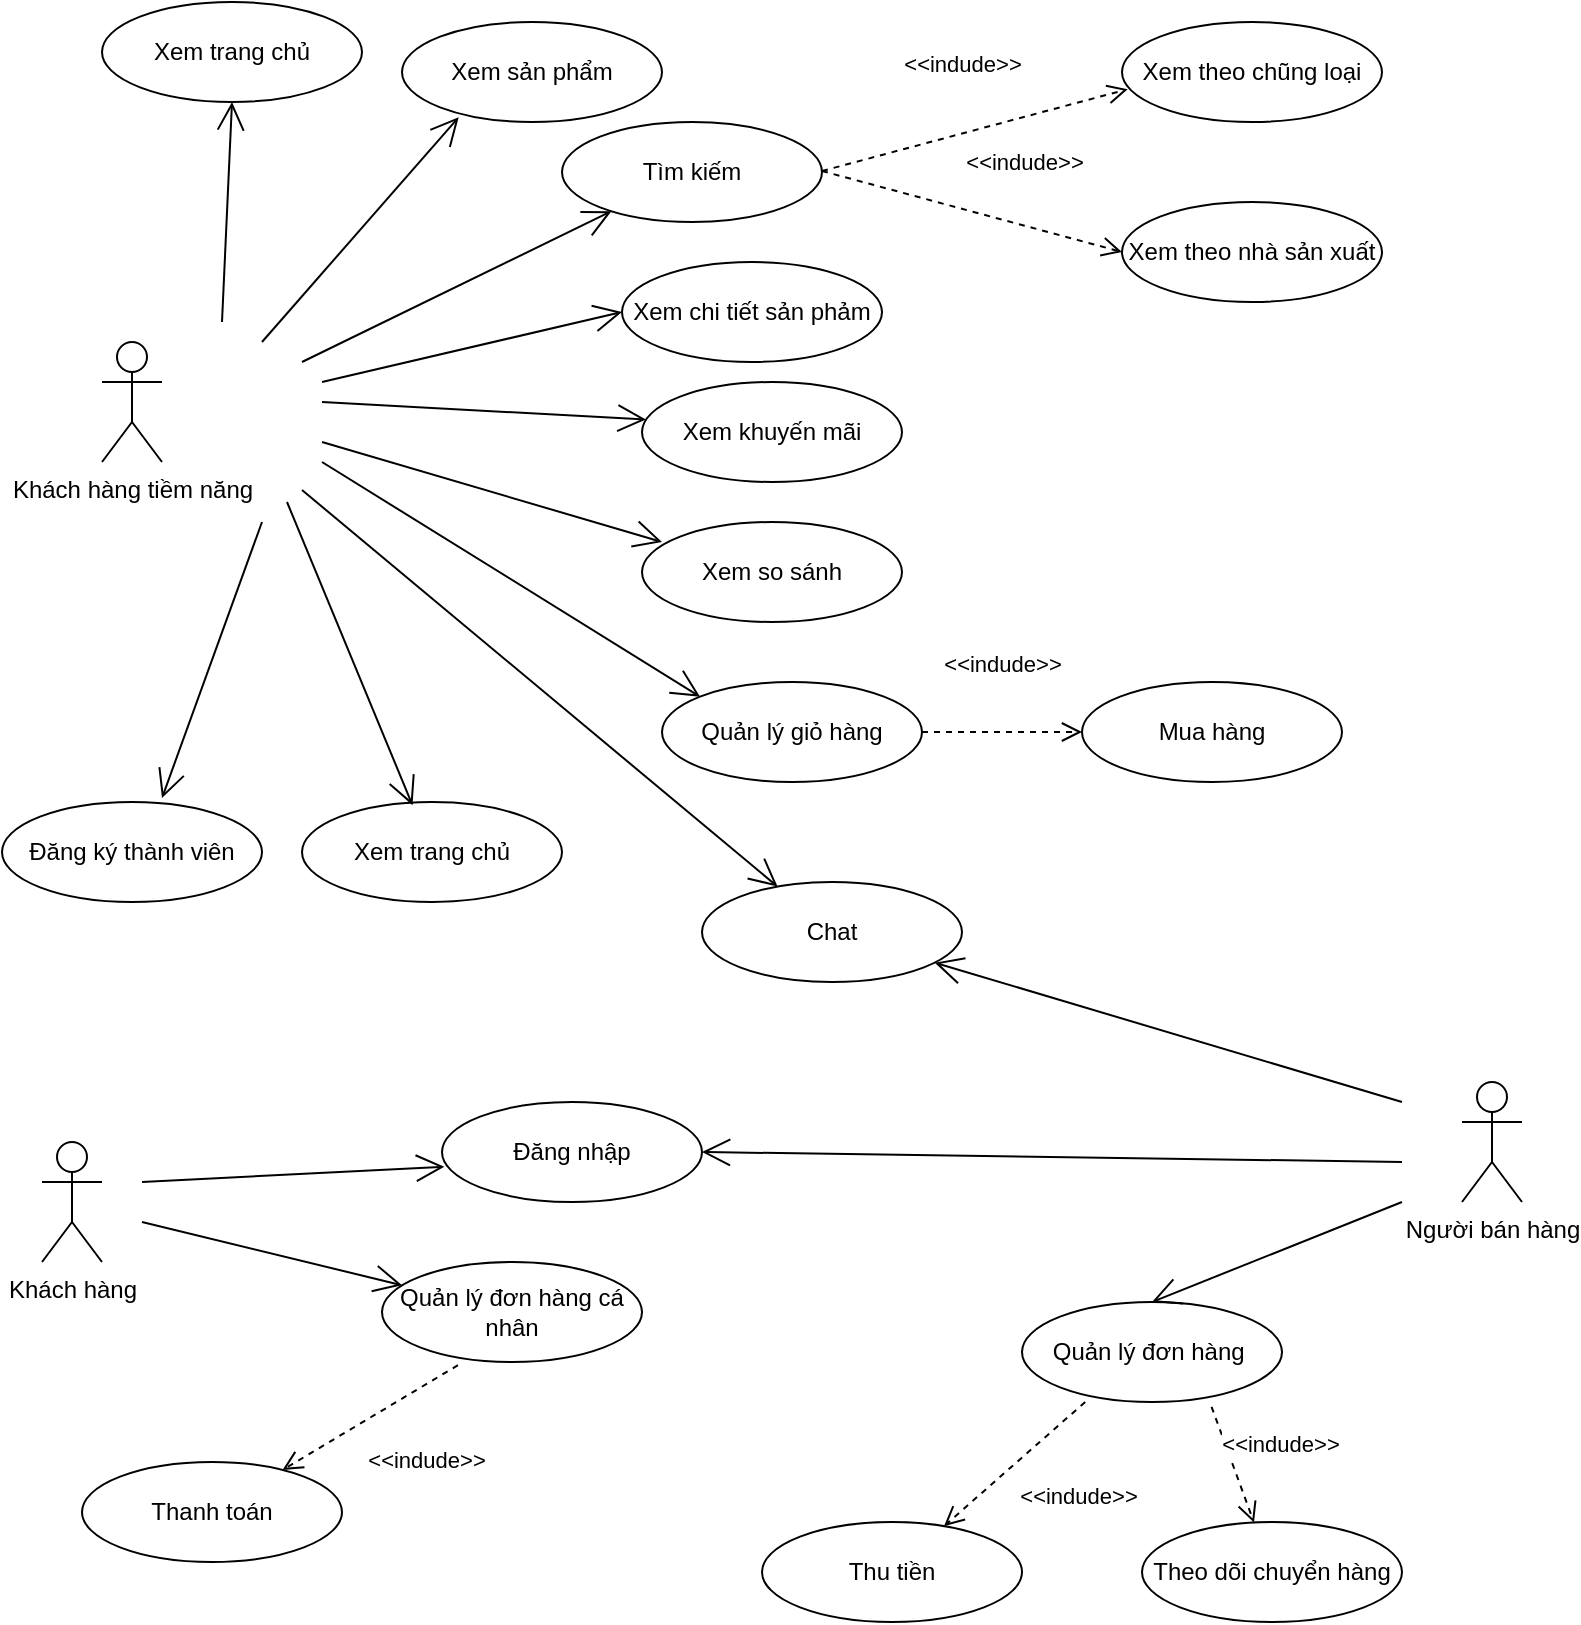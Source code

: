 <mxfile version="15.8.7" type="device"><diagram id="-U6yreeHRQoyq42G_gs5" name="Page-1"><mxGraphModel dx="1038" dy="641" grid="1" gridSize="10" guides="1" tooltips="1" connect="1" arrows="1" fold="1" page="1" pageScale="1" pageWidth="583" pageHeight="827" math="0" shadow="0"><root><mxCell id="0"/><mxCell id="1" parent="0"/><mxCell id="zTqIt_swkVt0UEdAaSoZ-1" value="Khách hàng tiềm năng" style="shape=umlActor;verticalLabelPosition=bottom;verticalAlign=top;html=1;outlineConnect=0;" vertex="1" parent="1"><mxGeometry x="70" y="170" width="30" height="60" as="geometry"/></mxCell><mxCell id="zTqIt_swkVt0UEdAaSoZ-4" value="Khách hàng" style="shape=umlActor;verticalLabelPosition=bottom;verticalAlign=top;html=1;" vertex="1" parent="1"><mxGeometry x="40" y="570" width="30" height="60" as="geometry"/></mxCell><mxCell id="zTqIt_swkVt0UEdAaSoZ-6" value="Xem trang chủ" style="ellipse;whiteSpace=wrap;html=1;" vertex="1" parent="1"><mxGeometry x="70" width="130" height="50" as="geometry"/></mxCell><mxCell id="zTqIt_swkVt0UEdAaSoZ-7" value="Xem sản phẩm" style="ellipse;whiteSpace=wrap;html=1;" vertex="1" parent="1"><mxGeometry x="220" y="10" width="130" height="50" as="geometry"/></mxCell><mxCell id="zTqIt_swkVt0UEdAaSoZ-8" value="Tìm kiếm" style="ellipse;whiteSpace=wrap;html=1;" vertex="1" parent="1"><mxGeometry x="300" y="60" width="130" height="50" as="geometry"/></mxCell><mxCell id="zTqIt_swkVt0UEdAaSoZ-9" value="Xem chi tiết sản phảm" style="ellipse;whiteSpace=wrap;html=1;" vertex="1" parent="1"><mxGeometry x="330" y="130" width="130" height="50" as="geometry"/></mxCell><mxCell id="zTqIt_swkVt0UEdAaSoZ-10" value="Xem so sánh" style="ellipse;whiteSpace=wrap;html=1;" vertex="1" parent="1"><mxGeometry x="340" y="260" width="130" height="50" as="geometry"/></mxCell><mxCell id="zTqIt_swkVt0UEdAaSoZ-11" value="Xem khuyến mãi" style="ellipse;whiteSpace=wrap;html=1;" vertex="1" parent="1"><mxGeometry x="340" y="190" width="130" height="50" as="geometry"/></mxCell><mxCell id="zTqIt_swkVt0UEdAaSoZ-12" value="Xem trang chủ" style="ellipse;whiteSpace=wrap;html=1;" vertex="1" parent="1"><mxGeometry x="170" y="400" width="130" height="50" as="geometry"/></mxCell><mxCell id="zTqIt_swkVt0UEdAaSoZ-15" value="" style="endArrow=open;endFill=1;endSize=12;html=1;rounded=0;entryX=0.5;entryY=1;entryDx=0;entryDy=0;" edge="1" parent="1" target="zTqIt_swkVt0UEdAaSoZ-6"><mxGeometry width="160" relative="1" as="geometry"><mxPoint x="130" y="160" as="sourcePoint"/><mxPoint x="250" y="230" as="targetPoint"/></mxGeometry></mxCell><mxCell id="zTqIt_swkVt0UEdAaSoZ-16" value="" style="endArrow=open;endFill=1;endSize=12;html=1;rounded=0;entryX=0.218;entryY=0.952;entryDx=0;entryDy=0;entryPerimeter=0;" edge="1" parent="1" target="zTqIt_swkVt0UEdAaSoZ-7"><mxGeometry width="160" relative="1" as="geometry"><mxPoint x="150" y="170" as="sourcePoint"/><mxPoint x="205" y="60" as="targetPoint"/></mxGeometry></mxCell><mxCell id="zTqIt_swkVt0UEdAaSoZ-17" value="" style="endArrow=open;endFill=1;endSize=12;html=1;rounded=0;" edge="1" parent="1" target="zTqIt_swkVt0UEdAaSoZ-8"><mxGeometry width="160" relative="1" as="geometry"><mxPoint x="170" y="180" as="sourcePoint"/><mxPoint x="225" y="75" as="targetPoint"/></mxGeometry></mxCell><mxCell id="zTqIt_swkVt0UEdAaSoZ-18" value="" style="endArrow=open;endFill=1;endSize=12;html=1;rounded=0;entryX=0;entryY=0.5;entryDx=0;entryDy=0;" edge="1" parent="1" target="zTqIt_swkVt0UEdAaSoZ-9"><mxGeometry width="160" relative="1" as="geometry"><mxPoint x="180" y="190" as="sourcePoint"/><mxPoint x="225" y="80" as="targetPoint"/></mxGeometry></mxCell><mxCell id="zTqIt_swkVt0UEdAaSoZ-19" value="" style="endArrow=open;endFill=1;endSize=12;html=1;rounded=0;entryX=0.077;entryY=0.2;entryDx=0;entryDy=0;entryPerimeter=0;" edge="1" parent="1" target="zTqIt_swkVt0UEdAaSoZ-10"><mxGeometry width="160" relative="1" as="geometry"><mxPoint x="180" y="220" as="sourcePoint"/><mxPoint x="235" y="90" as="targetPoint"/></mxGeometry></mxCell><mxCell id="zTqIt_swkVt0UEdAaSoZ-20" value="" style="endArrow=open;endFill=1;endSize=12;html=1;rounded=0;entryX=0.015;entryY=0.376;entryDx=0;entryDy=0;entryPerimeter=0;" edge="1" parent="1" target="zTqIt_swkVt0UEdAaSoZ-11"><mxGeometry width="160" relative="1" as="geometry"><mxPoint x="180" y="200" as="sourcePoint"/><mxPoint x="247.5" y="110" as="targetPoint"/></mxGeometry></mxCell><mxCell id="zTqIt_swkVt0UEdAaSoZ-21" value="" style="endArrow=open;endFill=1;endSize=12;html=1;rounded=0;entryX=0.425;entryY=0.032;entryDx=0;entryDy=0;entryPerimeter=0;" edge="1" parent="1" target="zTqIt_swkVt0UEdAaSoZ-12"><mxGeometry width="160" relative="1" as="geometry"><mxPoint x="162.5" y="250" as="sourcePoint"/><mxPoint x="247.5" y="130" as="targetPoint"/></mxGeometry></mxCell><mxCell id="zTqIt_swkVt0UEdAaSoZ-22" value="Quản lý giỏ hàng" style="ellipse;whiteSpace=wrap;html=1;" vertex="1" parent="1"><mxGeometry x="350" y="340" width="130" height="50" as="geometry"/></mxCell><mxCell id="zTqIt_swkVt0UEdAaSoZ-23" value="Chat" style="ellipse;whiteSpace=wrap;html=1;" vertex="1" parent="1"><mxGeometry x="370" y="440" width="130" height="50" as="geometry"/></mxCell><mxCell id="zTqIt_swkVt0UEdAaSoZ-24" value="" style="endArrow=open;endFill=1;endSize=12;html=1;rounded=0;entryX=0;entryY=0;entryDx=0;entryDy=0;" edge="1" parent="1" target="zTqIt_swkVt0UEdAaSoZ-22"><mxGeometry width="160" relative="1" as="geometry"><mxPoint x="180" y="230" as="sourcePoint"/><mxPoint x="360.01" y="280" as="targetPoint"/></mxGeometry></mxCell><mxCell id="zTqIt_swkVt0UEdAaSoZ-25" value="" style="endArrow=open;endFill=1;endSize=12;html=1;rounded=0;" edge="1" parent="1" target="zTqIt_swkVt0UEdAaSoZ-23"><mxGeometry width="160" relative="1" as="geometry"><mxPoint x="170" y="244" as="sourcePoint"/><mxPoint x="250" y="364" as="targetPoint"/></mxGeometry></mxCell><mxCell id="zTqIt_swkVt0UEdAaSoZ-26" value="Mua hàng" style="ellipse;whiteSpace=wrap;html=1;" vertex="1" parent="1"><mxGeometry x="560" y="340" width="130" height="50" as="geometry"/></mxCell><mxCell id="zTqIt_swkVt0UEdAaSoZ-28" value="&amp;lt;&amp;lt;indude&amp;gt;&amp;gt;" style="html=1;verticalAlign=bottom;endArrow=open;dashed=1;endSize=8;rounded=0;exitX=1;exitY=0.5;exitDx=0;exitDy=0;entryX=0;entryY=0.5;entryDx=0;entryDy=0;" edge="1" parent="1" source="zTqIt_swkVt0UEdAaSoZ-22" target="zTqIt_swkVt0UEdAaSoZ-26"><mxGeometry y="25" relative="1" as="geometry"><mxPoint x="560" y="330" as="sourcePoint"/><mxPoint x="480" y="330" as="targetPoint"/><mxPoint as="offset"/></mxGeometry></mxCell><mxCell id="zTqIt_swkVt0UEdAaSoZ-30" value="Xem theo nhà sản xuất" style="ellipse;whiteSpace=wrap;html=1;" vertex="1" parent="1"><mxGeometry x="580" y="100" width="130" height="50" as="geometry"/></mxCell><mxCell id="zTqIt_swkVt0UEdAaSoZ-31" value="Xem theo chũng loại" style="ellipse;whiteSpace=wrap;html=1;" vertex="1" parent="1"><mxGeometry x="580" y="10" width="130" height="50" as="geometry"/></mxCell><mxCell id="zTqIt_swkVt0UEdAaSoZ-32" value="&amp;lt;&amp;lt;indude&amp;gt;&amp;gt;" style="html=1;verticalAlign=bottom;endArrow=open;dashed=1;endSize=8;rounded=0;exitX=1;exitY=0.5;exitDx=0;exitDy=0;entryX=0.022;entryY=0.672;entryDx=0;entryDy=0;entryPerimeter=0;" edge="1" parent="1" target="zTqIt_swkVt0UEdAaSoZ-31"><mxGeometry y="25" relative="1" as="geometry"><mxPoint x="430" y="84.5" as="sourcePoint"/><mxPoint x="510" y="84.5" as="targetPoint"/><mxPoint as="offset"/></mxGeometry></mxCell><mxCell id="zTqIt_swkVt0UEdAaSoZ-33" value="&amp;lt;&amp;lt;indude&amp;gt;&amp;gt;" style="html=1;verticalAlign=bottom;endArrow=open;dashed=1;endSize=8;rounded=0;exitX=1;exitY=0.5;exitDx=0;exitDy=0;entryX=0;entryY=0.5;entryDx=0;entryDy=0;" edge="1" parent="1" target="zTqIt_swkVt0UEdAaSoZ-30"><mxGeometry x="0.286" y="22" relative="1" as="geometry"><mxPoint x="430" y="84.5" as="sourcePoint"/><mxPoint x="510" y="84.5" as="targetPoint"/><mxPoint x="-1" as="offset"/></mxGeometry></mxCell><mxCell id="zTqIt_swkVt0UEdAaSoZ-34" value="Đăng ký thành viên" style="ellipse;whiteSpace=wrap;html=1;" vertex="1" parent="1"><mxGeometry x="20" y="400" width="130" height="50" as="geometry"/></mxCell><mxCell id="zTqIt_swkVt0UEdAaSoZ-35" value="" style="endArrow=open;endFill=1;endSize=12;html=1;rounded=0;" edge="1" parent="1"><mxGeometry width="160" relative="1" as="geometry"><mxPoint x="150" y="260" as="sourcePoint"/><mxPoint x="100" y="398" as="targetPoint"/></mxGeometry></mxCell><mxCell id="zTqIt_swkVt0UEdAaSoZ-36" value="Quản lý đơn hàng cá nhân" style="ellipse;whiteSpace=wrap;html=1;" vertex="1" parent="1"><mxGeometry x="210" y="630" width="130" height="50" as="geometry"/></mxCell><mxCell id="zTqIt_swkVt0UEdAaSoZ-37" value="Đăng nhập" style="ellipse;whiteSpace=wrap;html=1;" vertex="1" parent="1"><mxGeometry x="240" y="550" width="130" height="50" as="geometry"/></mxCell><mxCell id="zTqIt_swkVt0UEdAaSoZ-38" value="" style="endArrow=open;endFill=1;endSize=12;html=1;rounded=0;entryX=0.009;entryY=0.648;entryDx=0;entryDy=0;entryPerimeter=0;" edge="1" parent="1" target="zTqIt_swkVt0UEdAaSoZ-37"><mxGeometry width="160" relative="1" as="geometry"><mxPoint x="90" y="590" as="sourcePoint"/><mxPoint x="260" y="620" as="targetPoint"/></mxGeometry></mxCell><mxCell id="zTqIt_swkVt0UEdAaSoZ-39" value="" style="endArrow=open;endFill=1;endSize=12;html=1;rounded=0;" edge="1" parent="1" target="zTqIt_swkVt0UEdAaSoZ-36"><mxGeometry width="160" relative="1" as="geometry"><mxPoint x="90" y="610" as="sourcePoint"/><mxPoint x="270" y="630" as="targetPoint"/></mxGeometry></mxCell><mxCell id="zTqIt_swkVt0UEdAaSoZ-40" value="Thanh toán" style="ellipse;whiteSpace=wrap;html=1;" vertex="1" parent="1"><mxGeometry x="60" y="730" width="130" height="50" as="geometry"/></mxCell><mxCell id="zTqIt_swkVt0UEdAaSoZ-41" value="&amp;lt;&amp;lt;indude&amp;gt;&amp;gt;" style="html=1;verticalAlign=bottom;endArrow=open;dashed=1;endSize=8;rounded=0;exitX=0.292;exitY=1.032;exitDx=0;exitDy=0;exitPerimeter=0;" edge="1" parent="1" source="zTqIt_swkVt0UEdAaSoZ-36" target="zTqIt_swkVt0UEdAaSoZ-40"><mxGeometry x="-0.157" y="40" relative="1" as="geometry"><mxPoint x="280" y="750" as="sourcePoint"/><mxPoint x="320" y="770" as="targetPoint"/><mxPoint as="offset"/></mxGeometry></mxCell><mxCell id="zTqIt_swkVt0UEdAaSoZ-42" value="Người bán hàng" style="shape=umlActor;verticalLabelPosition=bottom;verticalAlign=top;html=1;" vertex="1" parent="1"><mxGeometry x="750" y="540" width="30" height="60" as="geometry"/></mxCell><mxCell id="zTqIt_swkVt0UEdAaSoZ-43" value="" style="endArrow=open;endFill=1;endSize=12;html=1;rounded=0;" edge="1" parent="1" target="zTqIt_swkVt0UEdAaSoZ-23"><mxGeometry width="160" relative="1" as="geometry"><mxPoint x="720" y="550" as="sourcePoint"/><mxPoint x="720" y="630" as="targetPoint"/></mxGeometry></mxCell><mxCell id="zTqIt_swkVt0UEdAaSoZ-44" value="" style="endArrow=open;endFill=1;endSize=12;html=1;rounded=0;entryX=1;entryY=0.5;entryDx=0;entryDy=0;" edge="1" parent="1" target="zTqIt_swkVt0UEdAaSoZ-37"><mxGeometry width="160" relative="1" as="geometry"><mxPoint x="720" y="580" as="sourcePoint"/><mxPoint x="511.95" y="482" as="targetPoint"/></mxGeometry></mxCell><mxCell id="zTqIt_swkVt0UEdAaSoZ-45" value="Quản lý đơn hàng&amp;nbsp;" style="ellipse;whiteSpace=wrap;html=1;" vertex="1" parent="1"><mxGeometry x="530" y="650" width="130" height="50" as="geometry"/></mxCell><mxCell id="zTqIt_swkVt0UEdAaSoZ-46" value="Theo dõi chuyển hàng" style="ellipse;whiteSpace=wrap;html=1;" vertex="1" parent="1"><mxGeometry x="590" y="760" width="130" height="50" as="geometry"/></mxCell><mxCell id="zTqIt_swkVt0UEdAaSoZ-47" value="Thu tiền" style="ellipse;whiteSpace=wrap;html=1;" vertex="1" parent="1"><mxGeometry x="400" y="760" width="130" height="50" as="geometry"/></mxCell><mxCell id="zTqIt_swkVt0UEdAaSoZ-48" value="&amp;lt;&amp;lt;indude&amp;gt;&amp;gt;" style="html=1;verticalAlign=bottom;endArrow=open;dashed=1;endSize=8;rounded=0;exitX=0.243;exitY=1;exitDx=0;exitDy=0;exitPerimeter=0;" edge="1" parent="1" source="zTqIt_swkVt0UEdAaSoZ-45" target="zTqIt_swkVt0UEdAaSoZ-47"><mxGeometry x="-0.157" y="40" relative="1" as="geometry"><mxPoint x="653.68" y="720.0" as="sourcePoint"/><mxPoint x="560.0" y="791.08" as="targetPoint"/><mxPoint as="offset"/></mxGeometry></mxCell><mxCell id="zTqIt_swkVt0UEdAaSoZ-49" value="&amp;lt;&amp;lt;indude&amp;gt;&amp;gt;" style="html=1;verticalAlign=bottom;endArrow=open;dashed=1;endSize=8;rounded=0;exitX=0.729;exitY=1.048;exitDx=0;exitDy=0;exitPerimeter=0;" edge="1" parent="1" source="zTqIt_swkVt0UEdAaSoZ-45" target="zTqIt_swkVt0UEdAaSoZ-46"><mxGeometry x="0.229" y="23" relative="1" as="geometry"><mxPoint x="690" y="720.0" as="sourcePoint"/><mxPoint x="596.32" y="791.08" as="targetPoint"/><mxPoint as="offset"/></mxGeometry></mxCell><mxCell id="zTqIt_swkVt0UEdAaSoZ-50" value="" style="endArrow=open;endFill=1;endSize=12;html=1;rounded=0;entryX=0.5;entryY=0;entryDx=0;entryDy=0;" edge="1" parent="1" target="zTqIt_swkVt0UEdAaSoZ-45"><mxGeometry width="160" relative="1" as="geometry"><mxPoint x="720" y="600" as="sourcePoint"/><mxPoint x="380" y="585" as="targetPoint"/></mxGeometry></mxCell></root></mxGraphModel></diagram></mxfile>